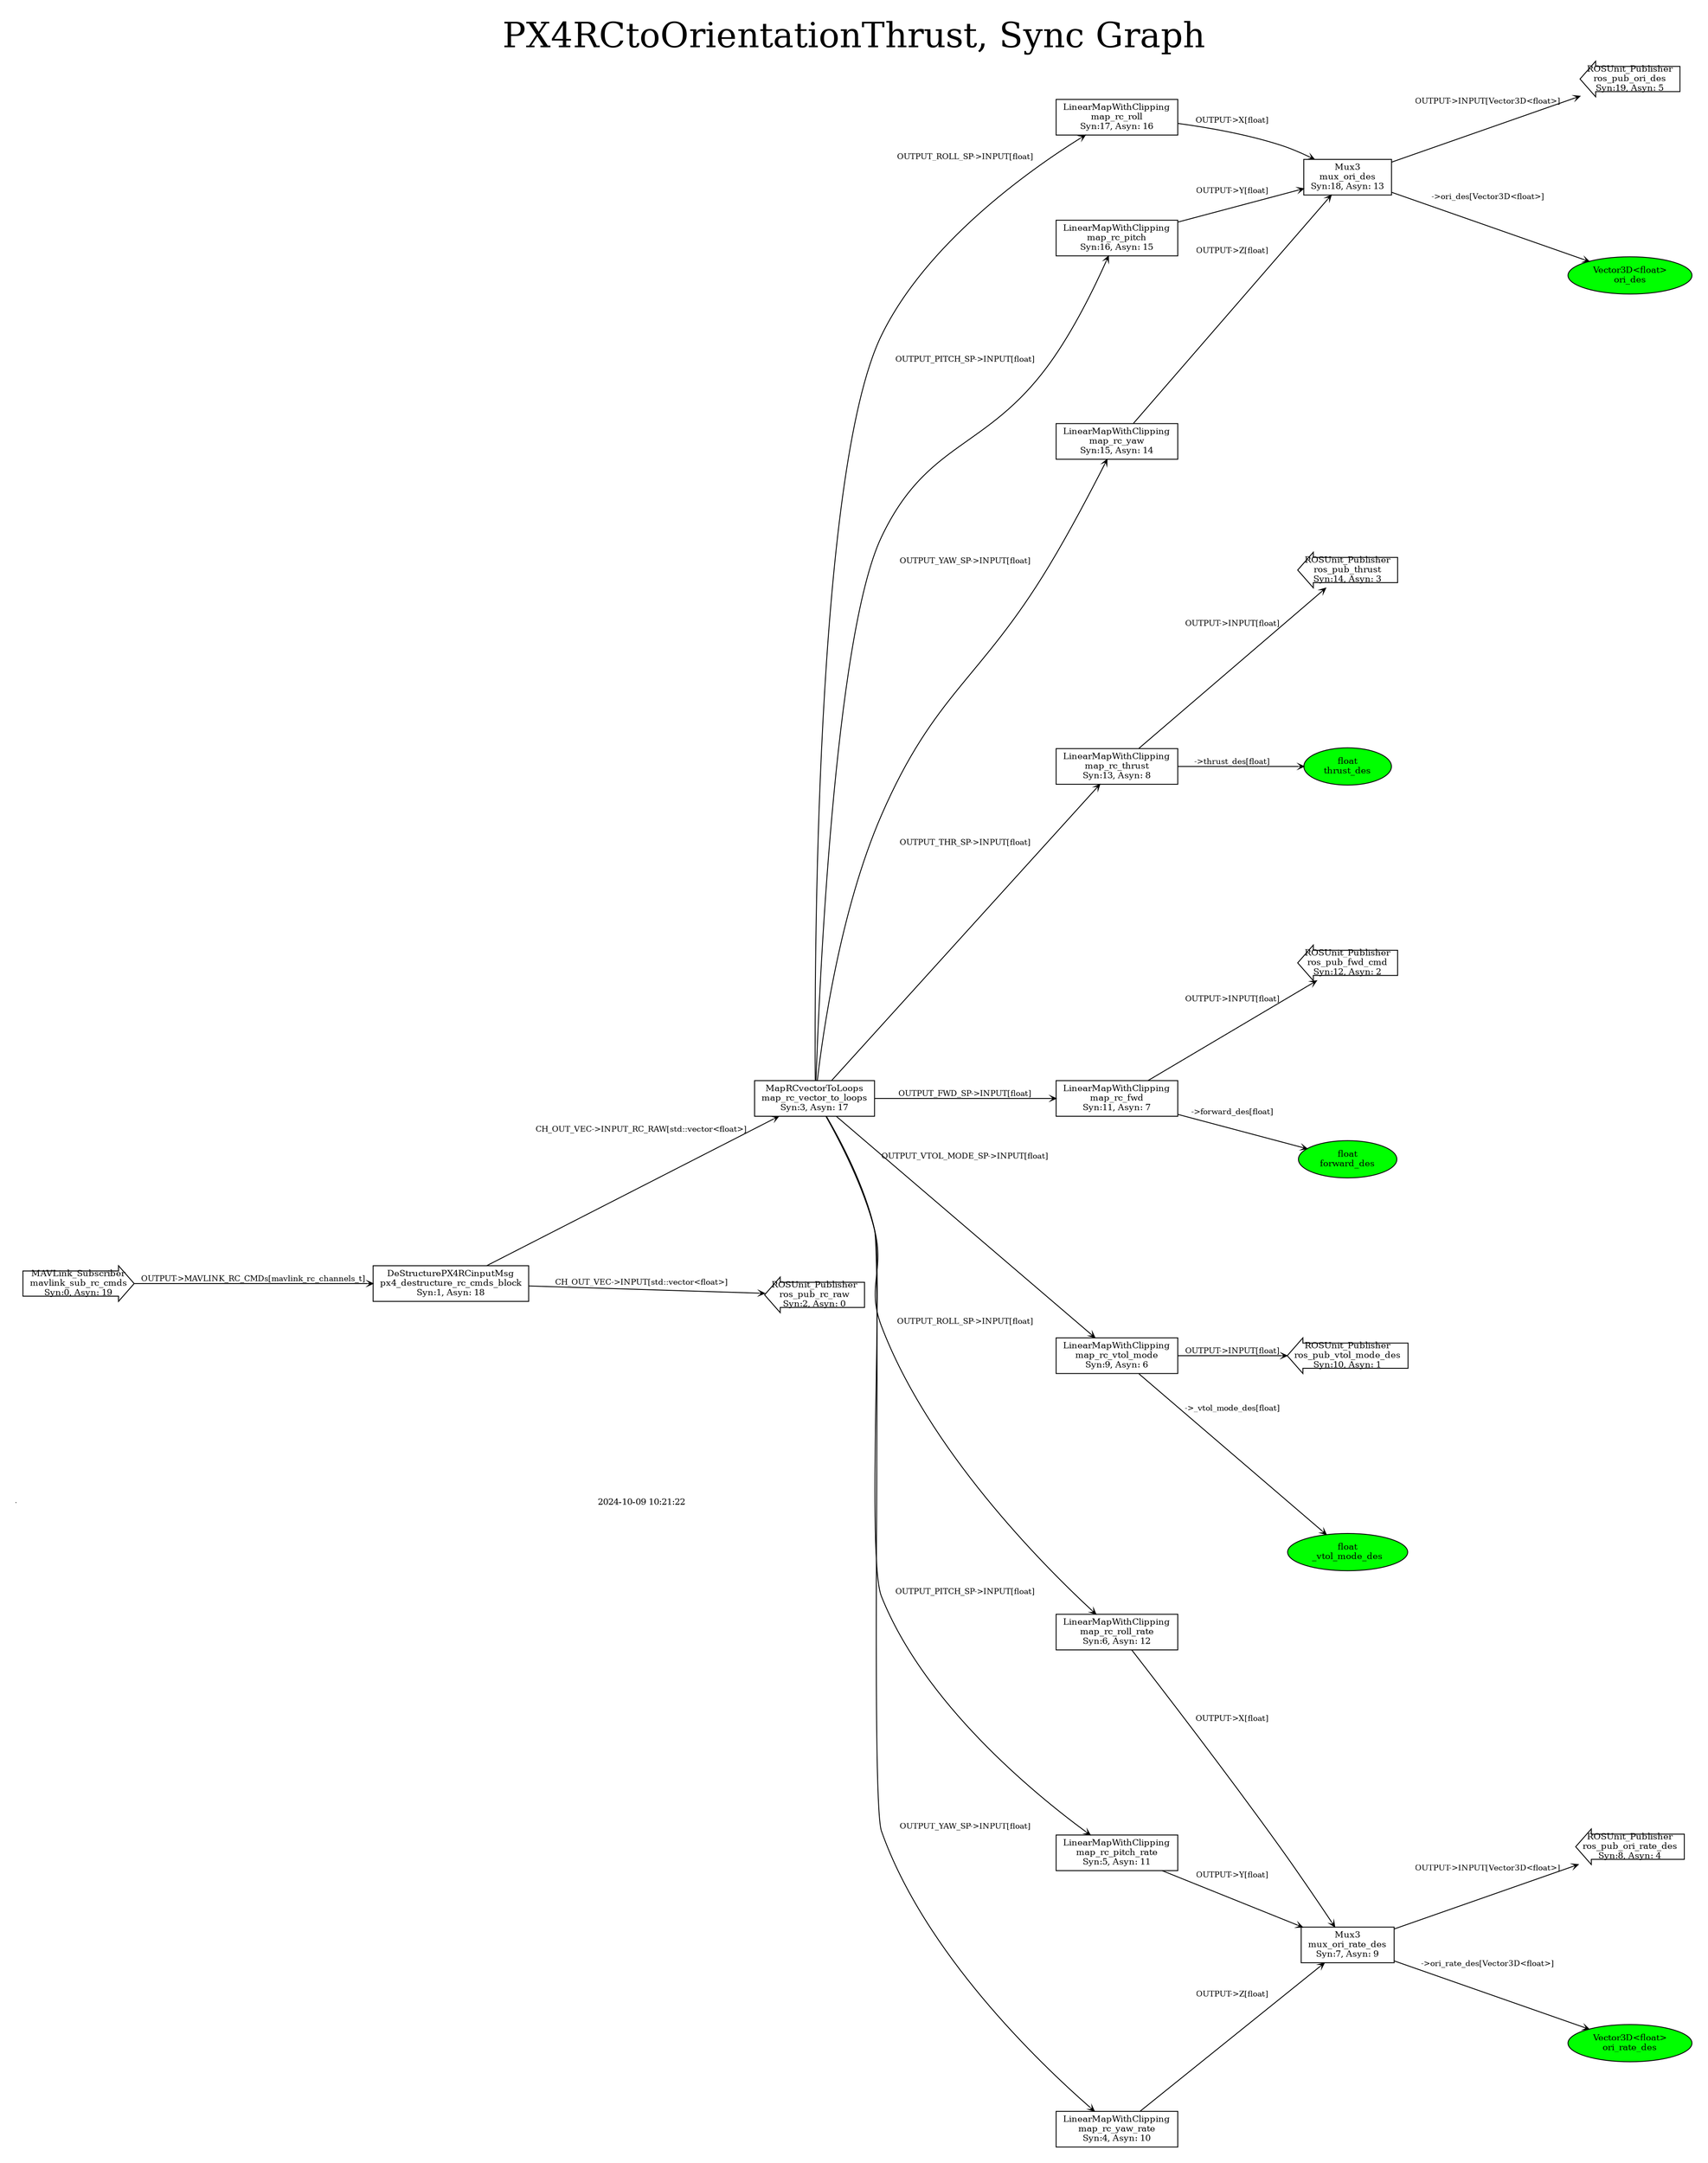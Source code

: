 digraph G {
// Node for the image
node [shape=none, label="", width=0, height=0];
// Image node
imageNode [image="Media/as_built_rotated.png", width=1.0, height=1.0, fixedsize=true];
// Invisible subgraph to help with positioning
subgraph cluster0 {
label = "";
style = invis; // Makes this subgraph invisible
// Invisible node to help position the image node
invisNode [shape=point, width=0, height=0, label=""];
// Text node
textNode [label="2024-10-09 10:21:22", shape=plaintext, fontsize=10];
// Positioning nodes
invisNode -> imageNode [style=invis]; // Makes the edge invisible
imageNode -> textNode [style=invis]; // Connects image node to text node with invisible edge
}
{rank=source;invisNode;}
label="PX4RCtoOrientationThrust, Sync Graph"
labelloc="t"
;fontsize=40;
rankdir="LR"
graph[center=true, margin=0.2, nodesep=1.5, ranksep=0.15]
node[ shape=box,fontsize=10]
edge[weight=1.2,arrowsize=0.6, arrowhead=vee,fontsize=9]
  0 -> 1 [label="OUTPUT->MAVLINK_RC_CMDs[mavlink_rc_channels_t]",style="solid"];
  1 -> 2 [label="CH_OUT_VEC->INPUT_RC_RAW[std::vector<float>]",style="solid"];
  2 -> 3 [label="OUTPUT_ROLL_SP->INPUT[float]",style="solid"];
  2 -> 4 [label="OUTPUT_PITCH_SP->INPUT[float]",style="solid"];
  2 -> 5 [label="OUTPUT_YAW_SP->INPUT[float]",style="solid"];
  2 -> 11 [label="OUTPUT_THR_SP->INPUT[float]",style="solid"];
  2 -> 12 [label="OUTPUT_FWD_SP->INPUT[float]",style="solid"];
  2 -> 13 [label="OUTPUT_VTOL_MODE_SP->INPUT[float]",style="solid"];
  2 -> 7 [label="OUTPUT_ROLL_SP->INPUT[float]",style="solid"];
  2 -> 8 [label="OUTPUT_PITCH_SP->INPUT[float]",style="solid"];
  2 -> 9 [label="OUTPUT_YAW_SP->INPUT[float]",style="solid"];
  3 -> 6 [label="OUTPUT->X[float]",style="solid"];
  4 -> 6 [label="OUTPUT->Y[float]",style="solid"];
  5 -> 6 [label="OUTPUT->Z[float]",style="solid"];
  7 -> 10 [label="OUTPUT->X[float]",style="solid"];
  8 -> 10 [label="OUTPUT->Y[float]",style="solid"];
  9 -> 10 [label="OUTPUT->Z[float]",style="solid"];
  6 -> 14 [label="OUTPUT->INPUT[Vector3D<float>]",style="solid"];
  10 -> 15 [label="OUTPUT->INPUT[Vector3D<float>]",style="solid"];
  11 -> 16 [label="OUTPUT->INPUT[float]",style="solid"];
  12 -> 17 [label="OUTPUT->INPUT[float]",style="solid"];
  13 -> 18 [label="OUTPUT->INPUT[float]",style="solid"];
  1 -> 19 [label="CH_OUT_VEC->INPUT[std::vector<float>]",style="solid"];
  6 -> 20 [label="->ori_des[Vector3D<float>]",style="solid"];
  10 -> 21 [label="->ori_rate_des[Vector3D<float>]",style="solid"];
  11 -> 22 [label="->thrust_des[float]",style="solid"];
  12 -> 23 [label="->forward_des[float]",style="solid"];
  13 -> 24 [label="->_vtol_mode_des[float]",style="solid"];
  0[label="MAVLink_Subscriber\nmavlink_sub_rc_cmds\nSyn:0, Asyn: 19", shape=rarrow];
  1[label="DeStructurePX4RCinputMsg\npx4_destructure_rc_cmds_block\nSyn:1, Asyn: 18", shape=box];
  2[label="MapRCvectorToLoops\nmap_rc_vector_to_loops\nSyn:3, Asyn: 17", shape=box];
  3[label="LinearMapWithClipping\nmap_rc_roll\nSyn:17, Asyn: 16", shape=box];
  4[label="LinearMapWithClipping\nmap_rc_pitch\nSyn:16, Asyn: 15", shape=box];
  5[label="LinearMapWithClipping\nmap_rc_yaw\nSyn:15, Asyn: 14", shape=box];
  6[label="Mux3\nmux_ori_des\nSyn:18, Asyn: 13", shape=box];
  7[label="LinearMapWithClipping\nmap_rc_roll_rate\nSyn:6, Asyn: 12", shape=box];
  8[label="LinearMapWithClipping\nmap_rc_pitch_rate\nSyn:5, Asyn: 11", shape=box];
  9[label="LinearMapWithClipping\nmap_rc_yaw_rate\nSyn:4, Asyn: 10", shape=box];
  10[label="Mux3\nmux_ori_rate_des\nSyn:7, Asyn: 9", shape=box];
  11[label="LinearMapWithClipping\nmap_rc_thrust\nSyn:13, Asyn: 8", shape=box];
  12[label="LinearMapWithClipping\nmap_rc_fwd\nSyn:11, Asyn: 7", shape=box];
  13[label="LinearMapWithClipping\nmap_rc_vtol_mode\nSyn:9, Asyn: 6", shape=box];
  14[label="ROSUnit_Publisher\nros_pub_ori_des\nSyn:19, Asyn: 5", shape=larrow];
  15[label="ROSUnit_Publisher\nros_pub_ori_rate_des\nSyn:8, Asyn: 4", shape=larrow];
  16[label="ROSUnit_Publisher\nros_pub_thrust\nSyn:14, Asyn: 3", shape=larrow];
  17[label="ROSUnit_Publisher\nros_pub_fwd_cmd\nSyn:12, Asyn: 2", shape=larrow];
  18[label="ROSUnit_Publisher\nros_pub_vtol_mode_des\nSyn:10, Asyn: 1", shape=larrow];
  19[label="ROSUnit_Publisher\nros_pub_rc_raw\nSyn:2, Asyn: 0", shape=larrow];
  20[style=filled,fillcolor=green,label="Vector3D<float>\nori_des", shape=ellipse];
  21[style=filled,fillcolor=green,label="Vector3D<float>\nori_rate_des", shape=ellipse];
  22[style=filled,fillcolor=green,label="float\nthrust_des", shape=ellipse];
  23[style=filled,fillcolor=green,label="float\nforward_des", shape=ellipse];
  24[style=filled,fillcolor=green,label="float\n_vtol_mode_des", shape=ellipse];
}
